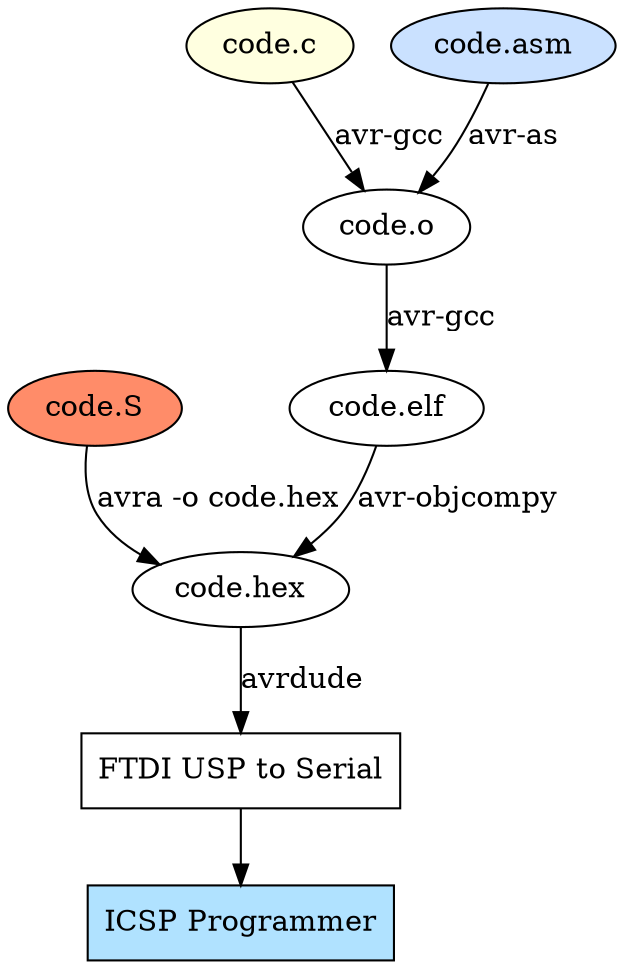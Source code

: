 digraph TC {
	"code.S" -> "code.hex" [label="avra -o code.hex"];
	"code.c" -> "code.o" [label="avr-gcc"];
	"code.asm" -> "code.o" [label="avr-as"];
	
	subgraph GCC {
		color=darkgreen;
		"code.o" -> "code.elf" [label="avr-gcc"];
		"code.elf" -> "code.hex" [label="avr-objcompy"];
	}

	"code.hex" -> "FTDI USP to Serial" [label="avrdude"];
	"FTDI USP to Serial" -> "ICSP Programmer"

	"FTDI USP to Serial" [shape=box];
	"ICSP Programmer" [shape=box,style=filled,fillcolor=lightskyblue1];
	"code.S" [style=filled,fillcolor=salmon1];
	"code.c" [style=filled,fillcolor=lightyellow1];
	"code.asm" [style=filled,fillcolor=lightsteelblue1];
}
